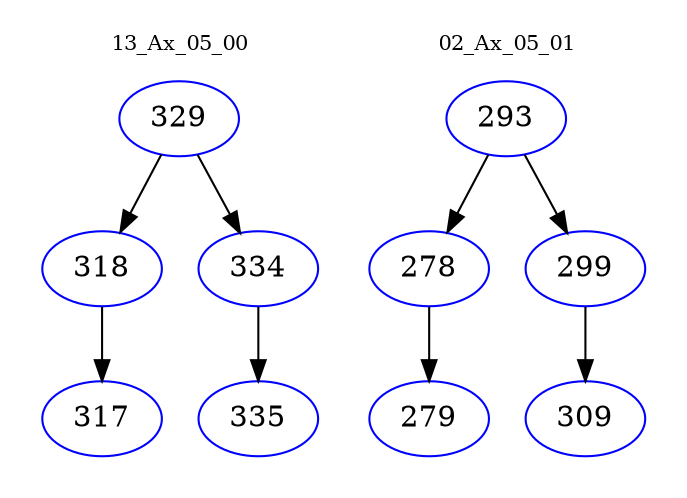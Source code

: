 digraph{
subgraph cluster_0 {
color = white
label = "13_Ax_05_00";
fontsize=10;
T0_329 [label="329", color="blue"]
T0_329 -> T0_318 [color="black"]
T0_318 [label="318", color="blue"]
T0_318 -> T0_317 [color="black"]
T0_317 [label="317", color="blue"]
T0_329 -> T0_334 [color="black"]
T0_334 [label="334", color="blue"]
T0_334 -> T0_335 [color="black"]
T0_335 [label="335", color="blue"]
}
subgraph cluster_1 {
color = white
label = "02_Ax_05_01";
fontsize=10;
T1_293 [label="293", color="blue"]
T1_293 -> T1_278 [color="black"]
T1_278 [label="278", color="blue"]
T1_278 -> T1_279 [color="black"]
T1_279 [label="279", color="blue"]
T1_293 -> T1_299 [color="black"]
T1_299 [label="299", color="blue"]
T1_299 -> T1_309 [color="black"]
T1_309 [label="309", color="blue"]
}
}
